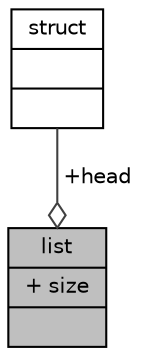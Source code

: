 digraph "list"
{
 // LATEX_PDF_SIZE
  edge [fontname="Helvetica",fontsize="10",labelfontname="Helvetica",labelfontsize="10"];
  node [fontname="Helvetica",fontsize="10",shape=record];
  Node1 [label="{list\n|+ size\l|}",height=0.2,width=0.4,color="black", fillcolor="grey75", style="filled", fontcolor="black",tooltip="the list structure"];
  Node2 -> Node1 [color="grey25",fontsize="10",style="solid",label=" +head" ,arrowhead="odiamond",fontname="Helvetica"];
  Node2 [label="{struct\n||}",height=0.2,width=0.4,color="black", fillcolor="white", style="filled",URL="$structstruct.html",tooltip="holds vehicle id and initial pointer to the head of the linked list in hastable"];
}
